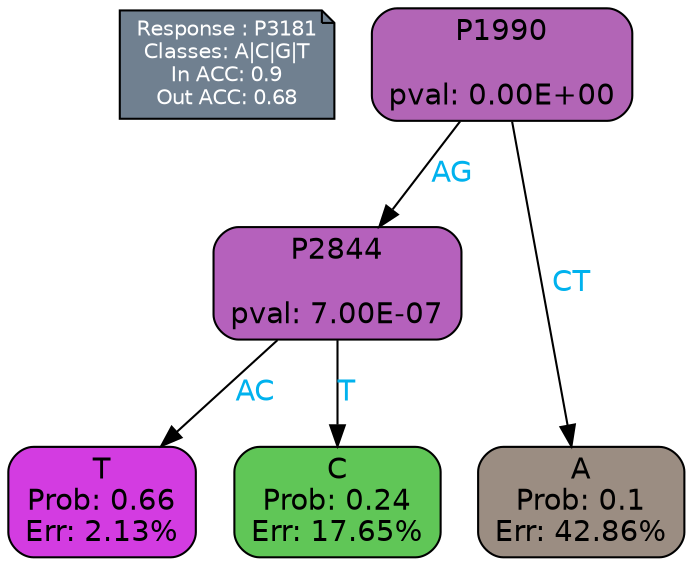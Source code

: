 digraph Tree {
node [shape=box, style="filled, rounded", color="black", fontname=helvetica] ;
graph [ranksep=equally, splines=polylines, bgcolor=transparent, dpi=600] ;
edge [fontname=helvetica] ;
LEGEND [label="Response : P3181
Classes: A|C|G|T
In ACC: 0.9
Out ACC: 0.68
",shape=note,align=left,style=filled,fillcolor="slategray",fontcolor="white",fontsize=10];1 [label="P1990

pval: 0.00E+00", fillcolor="#b265b6"] ;
2 [label="P2844

pval: 7.00E-07", fillcolor="#b561bc"] ;
3 [label="T
Prob: 0.66
Err: 2.13%", fillcolor="#d33ce1"] ;
4 [label="C
Prob: 0.24
Err: 17.65%", fillcolor="#60c657"] ;
5 [label="A
Prob: 0.1
Err: 42.86%", fillcolor="#9b8d82"] ;
1 -> 2 [label="AG",fontcolor=deepskyblue2] ;
1 -> 5 [label="CT",fontcolor=deepskyblue2] ;
2 -> 3 [label="AC",fontcolor=deepskyblue2] ;
2 -> 4 [label="T",fontcolor=deepskyblue2] ;
{rank = same; 3;4;5;}{rank = same; LEGEND;1;}}